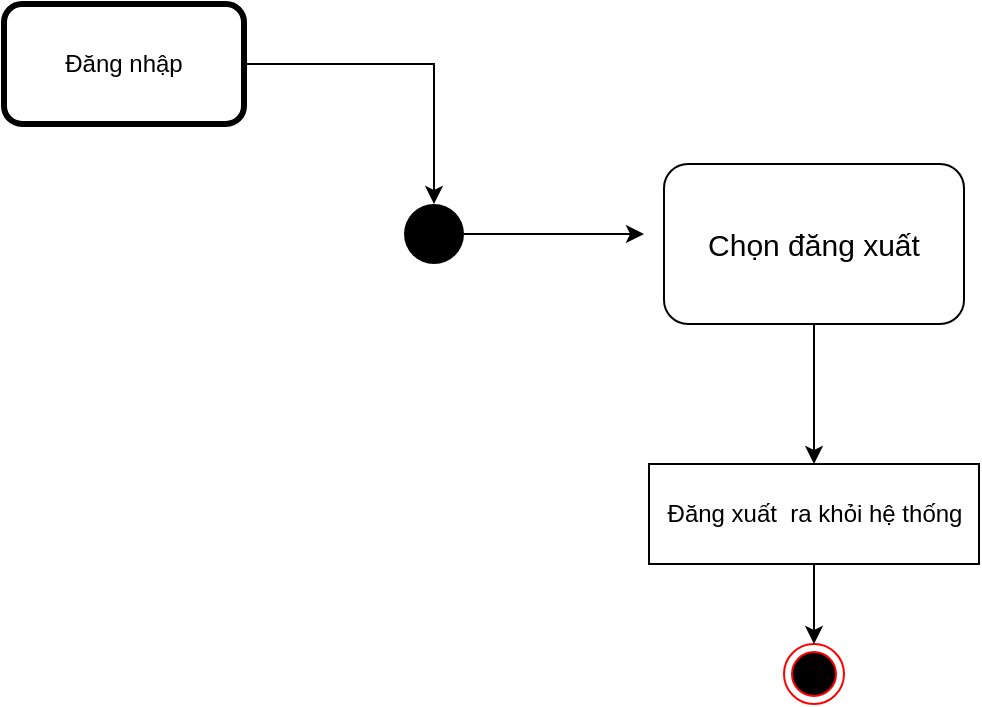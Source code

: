<mxfile version="13.9.2" type="device"><diagram name="Page-1" id="e7e014a7-5840-1c2e-5031-d8a46d1fe8dd"><mxGraphModel dx="1038" dy="592" grid="1" gridSize="10" guides="1" tooltips="1" connect="1" arrows="1" fold="1" page="1" pageScale="1" pageWidth="1169" pageHeight="826" background="#ffffff" math="0" shadow="0"><root><mxCell id="0"/><mxCell id="1" parent="0"/><mxCell id="A0P0WAkoeJ6fGI72fvnO-72" style="edgeStyle=orthogonalEdgeStyle;rounded=0;orthogonalLoop=1;jettySize=auto;html=1;fontSize=15;" parent="1" source="A0P0WAkoeJ6fGI72fvnO-41" edge="1"><mxGeometry relative="1" as="geometry"><mxPoint x="400" y="145" as="targetPoint"/></mxGeometry></mxCell><mxCell id="A0P0WAkoeJ6fGI72fvnO-41" value="" style="ellipse;fillColor=#000000;strokeColor=none;" parent="1" vertex="1"><mxGeometry x="280" y="130" width="30" height="30" as="geometry"/></mxCell><mxCell id="A0P0WAkoeJ6fGI72fvnO-76" style="edgeStyle=orthogonalEdgeStyle;rounded=0;orthogonalLoop=1;jettySize=auto;html=1;fontSize=15;" parent="1" source="A0P0WAkoeJ6fGI72fvnO-67" edge="1"><mxGeometry relative="1" as="geometry"><mxPoint x="485" y="260" as="targetPoint"/></mxGeometry></mxCell><mxCell id="A0P0WAkoeJ6fGI72fvnO-67" value="Chọn đăng xuất" style="shape=rect;html=1;rounded=1;whiteSpace=wrap;align=center;fontSize=15;" parent="1" vertex="1"><mxGeometry x="410" y="110" width="150" height="80" as="geometry"/></mxCell><mxCell id="Lxg1Te9nwEwyQfh4QCRz-1" value="" style="ellipse;html=1;shape=endState;fillColor=#000000;strokeColor=#ff0000;" vertex="1" parent="1"><mxGeometry x="470" y="350" width="30" height="30" as="geometry"/></mxCell><mxCell id="Lxg1Te9nwEwyQfh4QCRz-3" style="edgeStyle=orthogonalEdgeStyle;rounded=0;orthogonalLoop=1;jettySize=auto;html=1;" edge="1" parent="1" source="Lxg1Te9nwEwyQfh4QCRz-2" target="A0P0WAkoeJ6fGI72fvnO-41"><mxGeometry relative="1" as="geometry"/></mxCell><mxCell id="Lxg1Te9nwEwyQfh4QCRz-2" value="Đăng nhập" style="shape=ext;rounded=1;html=1;whiteSpace=wrap;strokeWidth=3;" vertex="1" parent="1"><mxGeometry x="80" y="30" width="120" height="60" as="geometry"/></mxCell><mxCell id="Lxg1Te9nwEwyQfh4QCRz-35" style="edgeStyle=orthogonalEdgeStyle;rounded=0;orthogonalLoop=1;jettySize=auto;html=1;entryX=0.5;entryY=0;entryDx=0;entryDy=0;" edge="1" parent="1" source="Lxg1Te9nwEwyQfh4QCRz-33" target="Lxg1Te9nwEwyQfh4QCRz-1"><mxGeometry relative="1" as="geometry"/></mxCell><mxCell id="Lxg1Te9nwEwyQfh4QCRz-33" value="Đăng xuất&amp;nbsp; ra khỏi hệ thống" style="html=1;dashed=0;whitespace=wrap;" vertex="1" parent="1"><mxGeometry x="402.5" y="260" width="165" height="50" as="geometry"/></mxCell></root></mxGraphModel></diagram></mxfile>